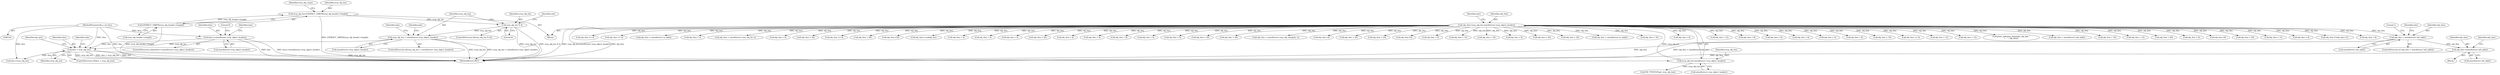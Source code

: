 digraph "0_tcpdump_bea2686c296b79609060a104cc139810785b0739@API" {
"1000647" [label="(Call,obj_tlen-=sizeof(struct in6_addr))"];
"1000630" [label="(Call,obj_tlen < sizeof(struct in6_addr))"];
"1000320" [label="(Call,obj_tlen=rsvp_obj_len-sizeof(struct rsvp_object_header))"];
"1000322" [label="(Call,rsvp_obj_len-sizeof(struct rsvp_object_header))"];
"1000301" [label="(Call,tlen < rsvp_obj_len)"];
"1000172" [label="(Call,tlen>=sizeof(struct rsvp_object_header))"];
"1000150" [label="(MethodParameterIn,u_int tlen)"];
"1000215" [label="(Call,rsvp_obj_len < sizeof(struct rsvp_object_header))"];
"1000199" [label="(Call,rsvp_obj_len % 4)"];
"1000187" [label="(Call,rsvp_obj_len=EXTRACT_16BITS(rsvp_obj_header->length))"];
"1000189" [label="(Call,EXTRACT_16BITS(rsvp_obj_header->length))"];
"1003380" [label="(Call,tlen-=rsvp_obj_len)"];
"1000217" [label="(Call,sizeof(struct rsvp_object_header))"];
"1000194" [label="(Identifier,rsvp_obj_ctype)"];
"1000198" [label="(ControlStructure,if(rsvp_obj_len % 4))"];
"1000176" [label="(Block,)"];
"1000323" [label="(Identifier,rsvp_obj_len)"];
"1002583" [label="(Call,obj_tlen >= 8)"];
"1000150" [label="(MethodParameterIn,u_int tlen)"];
"1002266" [label="(Call,obj_tlen < 40)"];
"1002803" [label="(Call,obj_tlen-=20)"];
"1003384" [label="(Literal,0)"];
"1001896" [label="(Call,obj_tlen+=subobj_len)"];
"1001239" [label="(Call,obj_tlen < 4)"];
"1000190" [label="(Call,rsvp_obj_header->length)"];
"1001578" [label="(Call,obj_tlen < 4)"];
"1000757" [label="(Call,obj_tlen < 4)"];
"1000636" [label="(Literal,1)"];
"1000897" [label="(Call,obj_tlen < 20)"];
"1002031" [label="(Call,obj_tlen < 4)"];
"1000867" [label="(Call,obj_tlen < 8)"];
"1001502" [label="(Call,obj_tlen < 8)"];
"1003287" [label="(Call,obj_tlen < 4)"];
"1002146" [label="(Call,obj_tlen < 8)"];
"1002236" [label="(Call,obj_tlen < 20)"];
"1000485" [label="(Call,obj_tlen < 26)"];
"1002997" [label="(Call,obj_tlen < sizeof(struct rsvp_obj_integrity_t))"];
"1000238" [label="(Identifier,ndo)"];
"1003242" [label="(Call,obj_tlen-=4)"];
"1002743" [label="(Call,obj_tlen < 20)"];
"1000328" [label="(Call,ND_TTEST2(*tptr, rsvp_obj_len))"];
"1000315" [label="(Identifier,obj_tptr)"];
"1000216" [label="(Identifier,rsvp_obj_len)"];
"1000639" [label="(Identifier,ndo)"];
"1000649" [label="(Call,sizeof(struct in6_addr))"];
"1002206" [label="(Call,obj_tlen < 20)"];
"1002634" [label="(Call,obj_tlen-=4)"];
"1003176" [label="(Call,obj_tlen < 4)"];
"1001162" [label="(Call,obj_tlen < 12)"];
"1001000" [label="(Call,obj_tlen < 16)"];
"1002309" [label="(Call,obj_tlen < 8)"];
"1001954" [label="(Call,obj_tlen < 20)"];
"1000188" [label="(Identifier,rsvp_obj_len)"];
"1000199" [label="(Call,rsvp_obj_len % 4)"];
"1000396" [label="(Call,obj_tlen < 20)"];
"1000667" [label="(Call,obj_tlen < sizeof(struct in_addr))"];
"1002339" [label="(Call,obj_tlen < 16)"];
"1000652" [label="(Identifier,obj_tptr)"];
"1002821" [label="(Call,obj_tlen < 4)"];
"1000632" [label="(Call,sizeof(struct in6_addr))"];
"1000320" [label="(Call,obj_tlen=rsvp_obj_len-sizeof(struct rsvp_object_header))"];
"1000520" [label="(Call,obj_tlen < 12)"];
"1000171" [label="(ControlStructure,while(tlen>=sizeof(struct rsvp_object_header)))"];
"1000215" [label="(Call,rsvp_obj_len < sizeof(struct rsvp_object_header))"];
"1002653" [label="(Call,obj_tlen < 8)"];
"1000174" [label="(Call,sizeof(struct rsvp_object_header))"];
"1002936" [label="(Call,obj_tlen < 8)"];
"1003140" [label="(Call,obj_tlen < 4)"];
"1001685" [label="(Call,obj_tlen < 4)"];
"1000302" [label="(Identifier,tlen)"];
"1000599" [label="(Block,)"];
"1001918" [label="(Call,obj_tlen < 8)"];
"1002491" [label="(Call,obj_tlen < 16)"];
"1000735" [label="(Call,obj_tlen >= 4)"];
"1001079" [label="(Call,obj_tlen < 12)"];
"1000303" [label="(Identifier,rsvp_obj_len)"];
"1000179" [label="(Identifier,tptr)"];
"1000629" [label="(ControlStructure,if (obj_tlen < sizeof(struct in6_addr)))"];
"1000557" [label="(Call,obj_tlen < 12)"];
"1003350" [label="(Call,print_unknown_data(ndo, obj_tptr, \"\n\t    \", obj_tlen))"];
"1000214" [label="(ControlStructure,if(rsvp_obj_len < sizeof(struct rsvp_object_header)))"];
"1000189" [label="(Call,EXTRACT_16BITS(rsvp_obj_header->length))"];
"1000695" [label="(Call,obj_tlen < sizeof(struct in6_addr))"];
"1003312" [label="(Call,obj_tlen < 16)"];
"1003212" [label="(Call,obj_tlen < 12)"];
"1000205" [label="(Identifier,ndo)"];
"1003409" [label="(MethodReturn,RET)"];
"1000330" [label="(Identifier,tptr)"];
"1000187" [label="(Call,rsvp_obj_len=EXTRACT_16BITS(rsvp_obj_header->length))"];
"1000927" [label="(Call,obj_tlen < 40)"];
"1000630" [label="(Call,obj_tlen < sizeof(struct in6_addr))"];
"1000301" [label="(Call,tlen < rsvp_obj_len)"];
"1000307" [label="(Identifier,ndo)"];
"1000321" [label="(Identifier,obj_tlen)"];
"1000349" [label="(Call,obj_tlen < 8)"];
"1002733" [label="(Call,obj_tlen-=8)"];
"1000322" [label="(Call,rsvp_obj_len-sizeof(struct rsvp_object_header))"];
"1002176" [label="(Call,obj_tlen < 20)"];
"1000781" [label="(Call,obj_tlen < 12)"];
"1000970" [label="(Call,obj_tlen < 8)"];
"1001477" [label="(Call,obj_tlen-=*(obj_tptr+1))"];
"1001540" [label="(Call,obj_tlen < 8)"];
"1000201" [label="(Literal,4)"];
"1001311" [label="(Call,obj_tlen >= 4)"];
"1000173" [label="(Identifier,tlen)"];
"1000647" [label="(Call,obj_tlen-=sizeof(struct in6_addr))"];
"1000300" [label="(ControlStructure,if(tlen < rsvp_obj_len))"];
"1000200" [label="(Identifier,rsvp_obj_len)"];
"1000222" [label="(Identifier,ndo)"];
"1001052" [label="(Call,obj_tlen >= 4)"];
"1000602" [label="(Call,obj_tlen < sizeof(struct in_addr))"];
"1000826" [label="(Call,obj_tlen < 4)"];
"1000324" [label="(Call,sizeof(struct rsvp_object_header))"];
"1002398" [label="(Call,obj_tlen < sizeof(struct rsvp_obj_frr_t))"];
"1000648" [label="(Identifier,obj_tlen)"];
"1001996" [label="(Call,obj_tlen < 4)"];
"1000172" [label="(Call,tlen>=sizeof(struct rsvp_object_header))"];
"1000449" [label="(Call,obj_tlen < 36)"];
"1000631" [label="(Identifier,obj_tlen)"];
"1000647" -> "1000599"  [label="AST: "];
"1000647" -> "1000649"  [label="CFG: "];
"1000648" -> "1000647"  [label="AST: "];
"1000649" -> "1000647"  [label="AST: "];
"1000652" -> "1000647"  [label="CFG: "];
"1000647" -> "1003409"  [label="DDG: obj_tlen"];
"1000630" -> "1000647"  [label="DDG: obj_tlen"];
"1000630" -> "1000629"  [label="AST: "];
"1000630" -> "1000632"  [label="CFG: "];
"1000631" -> "1000630"  [label="AST: "];
"1000632" -> "1000630"  [label="AST: "];
"1000636" -> "1000630"  [label="CFG: "];
"1000639" -> "1000630"  [label="CFG: "];
"1000630" -> "1003409"  [label="DDG: obj_tlen < sizeof(struct in6_addr)"];
"1000630" -> "1003409"  [label="DDG: obj_tlen"];
"1000320" -> "1000630"  [label="DDG: obj_tlen"];
"1000320" -> "1000176"  [label="AST: "];
"1000320" -> "1000322"  [label="CFG: "];
"1000321" -> "1000320"  [label="AST: "];
"1000322" -> "1000320"  [label="AST: "];
"1000330" -> "1000320"  [label="CFG: "];
"1000320" -> "1003409"  [label="DDG: rsvp_obj_len-sizeof(struct rsvp_object_header)"];
"1000320" -> "1003409"  [label="DDG: obj_tlen"];
"1000322" -> "1000320"  [label="DDG: rsvp_obj_len"];
"1000320" -> "1000349"  [label="DDG: obj_tlen"];
"1000320" -> "1000396"  [label="DDG: obj_tlen"];
"1000320" -> "1000449"  [label="DDG: obj_tlen"];
"1000320" -> "1000485"  [label="DDG: obj_tlen"];
"1000320" -> "1000520"  [label="DDG: obj_tlen"];
"1000320" -> "1000557"  [label="DDG: obj_tlen"];
"1000320" -> "1000602"  [label="DDG: obj_tlen"];
"1000320" -> "1000667"  [label="DDG: obj_tlen"];
"1000320" -> "1000695"  [label="DDG: obj_tlen"];
"1000320" -> "1000735"  [label="DDG: obj_tlen"];
"1000320" -> "1000757"  [label="DDG: obj_tlen"];
"1000320" -> "1000781"  [label="DDG: obj_tlen"];
"1000320" -> "1000826"  [label="DDG: obj_tlen"];
"1000320" -> "1000867"  [label="DDG: obj_tlen"];
"1000320" -> "1000897"  [label="DDG: obj_tlen"];
"1000320" -> "1000927"  [label="DDG: obj_tlen"];
"1000320" -> "1000970"  [label="DDG: obj_tlen"];
"1000320" -> "1001000"  [label="DDG: obj_tlen"];
"1000320" -> "1001052"  [label="DDG: obj_tlen"];
"1000320" -> "1001079"  [label="DDG: obj_tlen"];
"1000320" -> "1001162"  [label="DDG: obj_tlen"];
"1000320" -> "1001239"  [label="DDG: obj_tlen"];
"1000320" -> "1001311"  [label="DDG: obj_tlen"];
"1000320" -> "1001477"  [label="DDG: obj_tlen"];
"1000320" -> "1001502"  [label="DDG: obj_tlen"];
"1000320" -> "1001540"  [label="DDG: obj_tlen"];
"1000320" -> "1001578"  [label="DDG: obj_tlen"];
"1000320" -> "1001685"  [label="DDG: obj_tlen"];
"1000320" -> "1001896"  [label="DDG: obj_tlen"];
"1000320" -> "1001918"  [label="DDG: obj_tlen"];
"1000320" -> "1001954"  [label="DDG: obj_tlen"];
"1000320" -> "1001996"  [label="DDG: obj_tlen"];
"1000320" -> "1002031"  [label="DDG: obj_tlen"];
"1000320" -> "1002146"  [label="DDG: obj_tlen"];
"1000320" -> "1002176"  [label="DDG: obj_tlen"];
"1000320" -> "1002206"  [label="DDG: obj_tlen"];
"1000320" -> "1002236"  [label="DDG: obj_tlen"];
"1000320" -> "1002266"  [label="DDG: obj_tlen"];
"1000320" -> "1002309"  [label="DDG: obj_tlen"];
"1000320" -> "1002339"  [label="DDG: obj_tlen"];
"1000320" -> "1002398"  [label="DDG: obj_tlen"];
"1000320" -> "1002491"  [label="DDG: obj_tlen"];
"1000320" -> "1002583"  [label="DDG: obj_tlen"];
"1000320" -> "1002634"  [label="DDG: obj_tlen"];
"1000320" -> "1002653"  [label="DDG: obj_tlen"];
"1000320" -> "1002733"  [label="DDG: obj_tlen"];
"1000320" -> "1002743"  [label="DDG: obj_tlen"];
"1000320" -> "1002803"  [label="DDG: obj_tlen"];
"1000320" -> "1002821"  [label="DDG: obj_tlen"];
"1000320" -> "1002936"  [label="DDG: obj_tlen"];
"1000320" -> "1002997"  [label="DDG: obj_tlen"];
"1000320" -> "1003140"  [label="DDG: obj_tlen"];
"1000320" -> "1003176"  [label="DDG: obj_tlen"];
"1000320" -> "1003212"  [label="DDG: obj_tlen"];
"1000320" -> "1003242"  [label="DDG: obj_tlen"];
"1000320" -> "1003287"  [label="DDG: obj_tlen"];
"1000320" -> "1003312"  [label="DDG: obj_tlen"];
"1000320" -> "1003350"  [label="DDG: obj_tlen"];
"1000322" -> "1000324"  [label="CFG: "];
"1000323" -> "1000322"  [label="AST: "];
"1000324" -> "1000322"  [label="AST: "];
"1000301" -> "1000322"  [label="DDG: rsvp_obj_len"];
"1000322" -> "1000328"  [label="DDG: rsvp_obj_len"];
"1000301" -> "1000300"  [label="AST: "];
"1000301" -> "1000303"  [label="CFG: "];
"1000302" -> "1000301"  [label="AST: "];
"1000303" -> "1000301"  [label="AST: "];
"1000307" -> "1000301"  [label="CFG: "];
"1000315" -> "1000301"  [label="CFG: "];
"1000301" -> "1003409"  [label="DDG: rsvp_obj_len"];
"1000301" -> "1003409"  [label="DDG: tlen < rsvp_obj_len"];
"1000301" -> "1003409"  [label="DDG: tlen"];
"1000172" -> "1000301"  [label="DDG: tlen"];
"1000150" -> "1000301"  [label="DDG: tlen"];
"1000215" -> "1000301"  [label="DDG: rsvp_obj_len"];
"1000301" -> "1003380"  [label="DDG: tlen"];
"1000172" -> "1000171"  [label="AST: "];
"1000172" -> "1000174"  [label="CFG: "];
"1000173" -> "1000172"  [label="AST: "];
"1000174" -> "1000172"  [label="AST: "];
"1000179" -> "1000172"  [label="CFG: "];
"1003384" -> "1000172"  [label="CFG: "];
"1000172" -> "1003409"  [label="DDG: tlen>=sizeof(struct rsvp_object_header)"];
"1000172" -> "1003409"  [label="DDG: tlen"];
"1000150" -> "1000172"  [label="DDG: tlen"];
"1000150" -> "1000144"  [label="AST: "];
"1000150" -> "1003409"  [label="DDG: tlen"];
"1000150" -> "1003380"  [label="DDG: tlen"];
"1000215" -> "1000214"  [label="AST: "];
"1000215" -> "1000217"  [label="CFG: "];
"1000216" -> "1000215"  [label="AST: "];
"1000217" -> "1000215"  [label="AST: "];
"1000222" -> "1000215"  [label="CFG: "];
"1000238" -> "1000215"  [label="CFG: "];
"1000215" -> "1003409"  [label="DDG: rsvp_obj_len"];
"1000215" -> "1003409"  [label="DDG: rsvp_obj_len < sizeof(struct rsvp_object_header)"];
"1000199" -> "1000215"  [label="DDG: rsvp_obj_len"];
"1000199" -> "1000198"  [label="AST: "];
"1000199" -> "1000201"  [label="CFG: "];
"1000200" -> "1000199"  [label="AST: "];
"1000201" -> "1000199"  [label="AST: "];
"1000205" -> "1000199"  [label="CFG: "];
"1000216" -> "1000199"  [label="CFG: "];
"1000199" -> "1003409"  [label="DDG: rsvp_obj_len"];
"1000199" -> "1003409"  [label="DDG: rsvp_obj_len % 4"];
"1000187" -> "1000199"  [label="DDG: rsvp_obj_len"];
"1000187" -> "1000176"  [label="AST: "];
"1000187" -> "1000189"  [label="CFG: "];
"1000188" -> "1000187"  [label="AST: "];
"1000189" -> "1000187"  [label="AST: "];
"1000194" -> "1000187"  [label="CFG: "];
"1000187" -> "1003409"  [label="DDG: EXTRACT_16BITS(rsvp_obj_header->length)"];
"1000189" -> "1000187"  [label="DDG: rsvp_obj_header->length"];
"1000189" -> "1000190"  [label="CFG: "];
"1000190" -> "1000189"  [label="AST: "];
"1000189" -> "1003409"  [label="DDG: rsvp_obj_header->length"];
}
